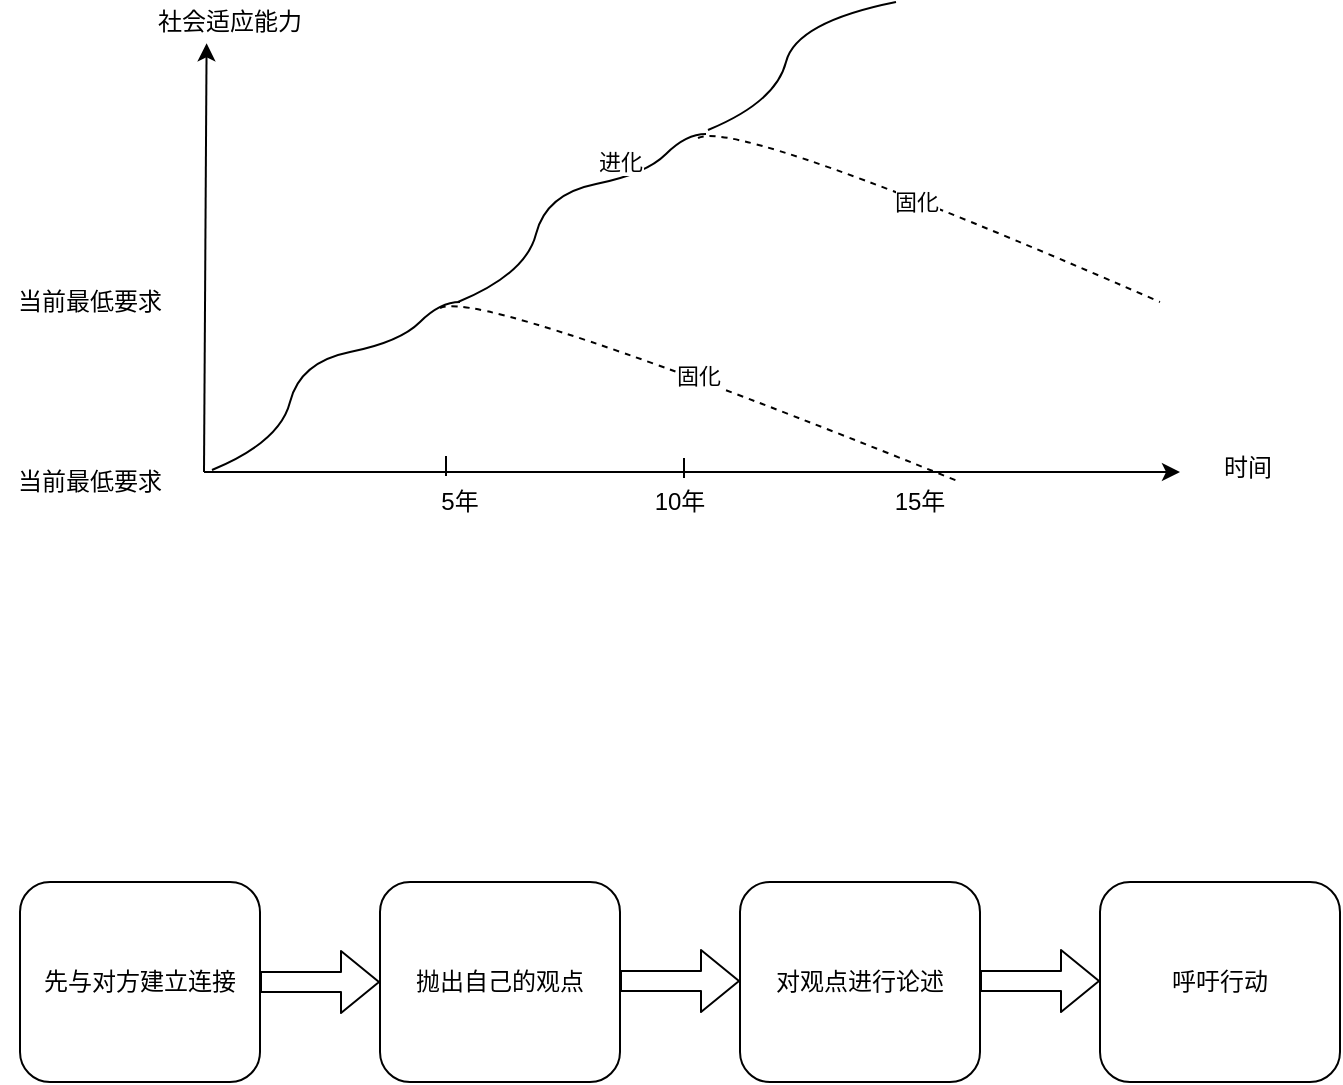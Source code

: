<mxfile version="13.7.3" type="github" pages="4">
  <diagram id="3_CombYH987mm5BwRAqo" name="作业_08">
    <mxGraphModel dx="782" dy="469" grid="1" gridSize="10" guides="1" tooltips="1" connect="1" arrows="1" fold="1" page="1" pageScale="1" pageWidth="827" pageHeight="1169" math="0" shadow="0">
      <root>
        <mxCell id="0" />
        <mxCell id="1" parent="0" />
        <mxCell id="L8n-x5k2lflT8LMItrLb-2" value="" style="curved=1;endArrow=none;html=1;endFill=0;" parent="1" edge="1">
          <mxGeometry width="50" height="50" relative="1" as="geometry">
            <mxPoint x="166" y="244" as="sourcePoint" />
            <mxPoint x="290" y="160" as="targetPoint" />
            <Array as="points">
              <mxPoint x="200" y="230" />
              <mxPoint x="210" y="190" />
              <mxPoint x="260" y="180" />
              <mxPoint x="280" y="160" />
            </Array>
          </mxGeometry>
        </mxCell>
        <mxCell id="L8n-x5k2lflT8LMItrLb-7" value="" style="endArrow=classic;html=1;endFill=1;" parent="1" edge="1">
          <mxGeometry width="50" height="50" relative="1" as="geometry">
            <mxPoint x="162" y="245" as="sourcePoint" />
            <mxPoint x="650" y="245" as="targetPoint" />
          </mxGeometry>
        </mxCell>
        <mxCell id="L8n-x5k2lflT8LMItrLb-8" value="" style="endArrow=classic;html=1;startArrow=none;startFill=0;endFill=1;entryX=0.37;entryY=1.033;entryDx=0;entryDy=0;entryPerimeter=0;" parent="1" target="L8n-x5k2lflT8LMItrLb-23" edge="1">
          <mxGeometry width="50" height="50" relative="1" as="geometry">
            <mxPoint x="162" y="245" as="sourcePoint" />
            <mxPoint x="162" y="50" as="targetPoint" />
          </mxGeometry>
        </mxCell>
        <mxCell id="L8n-x5k2lflT8LMItrLb-12" value="" style="curved=1;endArrow=none;html=1;endFill=0;" parent="1" edge="1">
          <mxGeometry width="50" height="50" relative="1" as="geometry">
            <mxPoint x="289" y="160" as="sourcePoint" />
            <mxPoint x="413" y="76" as="targetPoint" />
            <Array as="points">
              <mxPoint x="323" y="146" />
              <mxPoint x="333" y="106" />
              <mxPoint x="383" y="96" />
              <mxPoint x="403" y="76" />
            </Array>
          </mxGeometry>
        </mxCell>
        <mxCell id="L8n-x5k2lflT8LMItrLb-14" value="" style="curved=1;endArrow=none;html=1;dashed=1;endFill=0;" parent="1" edge="1">
          <mxGeometry width="50" height="50" relative="1" as="geometry">
            <mxPoint x="280" y="163" as="sourcePoint" />
            <mxPoint x="540" y="250" as="targetPoint" />
            <Array as="points">
              <mxPoint x="300" y="153" />
            </Array>
          </mxGeometry>
        </mxCell>
        <mxCell id="L8n-x5k2lflT8LMItrLb-26" value="固化" style="edgeLabel;html=1;align=center;verticalAlign=middle;resizable=0;points=[];" parent="L8n-x5k2lflT8LMItrLb-14" vertex="1" connectable="0">
          <mxGeometry x="-0.006" relative="1" as="geometry">
            <mxPoint as="offset" />
          </mxGeometry>
        </mxCell>
        <mxCell id="L8n-x5k2lflT8LMItrLb-15" value="" style="curved=1;endArrow=none;html=1;dashed=1;endFill=0;" parent="1" edge="1">
          <mxGeometry width="50" height="50" relative="1" as="geometry">
            <mxPoint x="409" y="78" as="sourcePoint" />
            <mxPoint x="640" y="160" as="targetPoint" />
            <Array as="points">
              <mxPoint x="429" y="68" />
            </Array>
          </mxGeometry>
        </mxCell>
        <mxCell id="L8n-x5k2lflT8LMItrLb-27" value="固化" style="edgeLabel;html=1;align=center;verticalAlign=middle;resizable=0;points=[];" parent="L8n-x5k2lflT8LMItrLb-15" vertex="1" connectable="0">
          <mxGeometry x="-0.044" y="-3" relative="1" as="geometry">
            <mxPoint as="offset" />
          </mxGeometry>
        </mxCell>
        <mxCell id="L8n-x5k2lflT8LMItrLb-16" value="5年" style="text;html=1;strokeColor=none;fillColor=none;align=center;verticalAlign=middle;whiteSpace=wrap;rounded=0;" parent="1" vertex="1">
          <mxGeometry x="270" y="250" width="40" height="20" as="geometry" />
        </mxCell>
        <mxCell id="L8n-x5k2lflT8LMItrLb-17" value="" style="endArrow=none;html=1;" parent="1" edge="1">
          <mxGeometry width="50" height="50" relative="1" as="geometry">
            <mxPoint x="283" y="247" as="sourcePoint" />
            <mxPoint x="283" y="237" as="targetPoint" />
          </mxGeometry>
        </mxCell>
        <mxCell id="L8n-x5k2lflT8LMItrLb-18" value="10年" style="text;html=1;strokeColor=none;fillColor=none;align=center;verticalAlign=middle;whiteSpace=wrap;rounded=0;" parent="1" vertex="1">
          <mxGeometry x="380" y="250" width="40" height="20" as="geometry" />
        </mxCell>
        <mxCell id="L8n-x5k2lflT8LMItrLb-19" value="15年" style="text;html=1;strokeColor=none;fillColor=none;align=center;verticalAlign=middle;whiteSpace=wrap;rounded=0;" parent="1" vertex="1">
          <mxGeometry x="500" y="250" width="40" height="20" as="geometry" />
        </mxCell>
        <mxCell id="L8n-x5k2lflT8LMItrLb-20" value="当前最低要求" style="text;html=1;strokeColor=none;fillColor=none;align=center;verticalAlign=middle;whiteSpace=wrap;rounded=0;" parent="1" vertex="1">
          <mxGeometry x="60" y="240" width="90" height="20" as="geometry" />
        </mxCell>
        <mxCell id="L8n-x5k2lflT8LMItrLb-23" value="社会适应能力" style="text;html=1;strokeColor=none;fillColor=none;align=center;verticalAlign=middle;whiteSpace=wrap;rounded=0;" parent="1" vertex="1">
          <mxGeometry x="130" y="10" width="90" height="20" as="geometry" />
        </mxCell>
        <mxCell id="L8n-x5k2lflT8LMItrLb-24" value="时间" style="text;html=1;strokeColor=none;fillColor=none;align=center;verticalAlign=middle;whiteSpace=wrap;rounded=0;" parent="1" vertex="1">
          <mxGeometry x="650" y="233" width="68" height="20" as="geometry" />
        </mxCell>
        <mxCell id="L8n-x5k2lflT8LMItrLb-28" value="" style="curved=1;endArrow=none;html=1;endFill=0;" parent="1" edge="1">
          <mxGeometry width="50" height="50" relative="1" as="geometry">
            <mxPoint x="414" y="74" as="sourcePoint" />
            <mxPoint x="508" y="10" as="targetPoint" />
            <Array as="points">
              <mxPoint x="448" y="60" />
              <mxPoint x="458" y="20" />
              <mxPoint x="508" y="10" />
            </Array>
          </mxGeometry>
        </mxCell>
        <mxCell id="L8n-x5k2lflT8LMItrLb-29" value="进化" style="edgeLabel;html=1;align=center;verticalAlign=middle;resizable=0;points=[];" parent="L8n-x5k2lflT8LMItrLb-28" vertex="1" connectable="0">
          <mxGeometry x="0.646" y="2" relative="1" as="geometry">
            <mxPoint x="-115.06" y="77.45" as="offset" />
          </mxGeometry>
        </mxCell>
        <mxCell id="L8n-x5k2lflT8LMItrLb-31" value="" style="endArrow=none;html=1;" parent="1" edge="1">
          <mxGeometry width="50" height="50" relative="1" as="geometry">
            <mxPoint x="402" y="248" as="sourcePoint" />
            <mxPoint x="402" y="238" as="targetPoint" />
          </mxGeometry>
        </mxCell>
        <mxCell id="L8n-x5k2lflT8LMItrLb-32" value="当前最低要求" style="text;html=1;strokeColor=none;fillColor=none;align=center;verticalAlign=middle;whiteSpace=wrap;rounded=0;" parent="1" vertex="1">
          <mxGeometry x="60" y="150" width="90" height="20" as="geometry" />
        </mxCell>
        <mxCell id="L8n-x5k2lflT8LMItrLb-33" value="先与对方建立连接" style="rounded=1;whiteSpace=wrap;html=1;" parent="1" vertex="1">
          <mxGeometry x="70" y="450" width="120" height="100" as="geometry" />
        </mxCell>
        <mxCell id="L8n-x5k2lflT8LMItrLb-34" value="抛出自己的观点" style="rounded=1;whiteSpace=wrap;html=1;" parent="1" vertex="1">
          <mxGeometry x="250" y="450" width="120" height="100" as="geometry" />
        </mxCell>
        <mxCell id="L8n-x5k2lflT8LMItrLb-35" value="对观点进行论述" style="rounded=1;whiteSpace=wrap;html=1;" parent="1" vertex="1">
          <mxGeometry x="430" y="450" width="120" height="100" as="geometry" />
        </mxCell>
        <mxCell id="L8n-x5k2lflT8LMItrLb-36" value="呼吁行动" style="rounded=1;whiteSpace=wrap;html=1;" parent="1" vertex="1">
          <mxGeometry x="610" y="450" width="120" height="100" as="geometry" />
        </mxCell>
        <mxCell id="L8n-x5k2lflT8LMItrLb-37" value="" style="shape=flexArrow;endArrow=classic;html=1;exitX=1;exitY=0.5;exitDx=0;exitDy=0;" parent="1" source="L8n-x5k2lflT8LMItrLb-33" edge="1">
          <mxGeometry width="50" height="50" relative="1" as="geometry">
            <mxPoint x="210" y="540" as="sourcePoint" />
            <mxPoint x="250" y="500" as="targetPoint" />
          </mxGeometry>
        </mxCell>
        <mxCell id="L8n-x5k2lflT8LMItrLb-38" value="" style="shape=flexArrow;endArrow=classic;html=1;exitX=1;exitY=0.5;exitDx=0;exitDy=0;" parent="1" edge="1">
          <mxGeometry width="50" height="50" relative="1" as="geometry">
            <mxPoint x="370" y="499.5" as="sourcePoint" />
            <mxPoint x="430" y="499.5" as="targetPoint" />
          </mxGeometry>
        </mxCell>
        <mxCell id="L8n-x5k2lflT8LMItrLb-39" value="" style="shape=flexArrow;endArrow=classic;html=1;exitX=1;exitY=0.5;exitDx=0;exitDy=0;" parent="1" edge="1">
          <mxGeometry width="50" height="50" relative="1" as="geometry">
            <mxPoint x="550" y="499.5" as="sourcePoint" />
            <mxPoint x="610" y="499.5" as="targetPoint" />
          </mxGeometry>
        </mxCell>
      </root>
    </mxGraphModel>
  </diagram>
  <diagram id="LWI65ePjAWJDnwwBn6v9" name="作业_09">
    <mxGraphModel dx="782" dy="469" grid="0" gridSize="10" guides="1" tooltips="1" connect="1" arrows="1" fold="1" page="0" pageScale="1" pageWidth="827" pageHeight="1169" math="0" shadow="0">
      <root>
        <mxCell id="lactWJ4LwFW5Vdhf8Cjb-0" />
        <mxCell id="lactWJ4LwFW5Vdhf8Cjb-1" parent="lactWJ4LwFW5Vdhf8Cjb-0" />
        <mxCell id="ro8z5xd525QDuNTnh2Kg-0" value="" style="verticalLabelPosition=bottom;verticalAlign=top;html=1;shape=mxgraph.basic.rect;fillColor2=none;strokeWidth=1;size=20;indent=5;fillColor=#dae8fc;strokeColor=#6c8ebf;dashed=1;" parent="lactWJ4LwFW5Vdhf8Cjb-1" vertex="1">
          <mxGeometry x="157" y="200" width="220" height="60" as="geometry" />
        </mxCell>
        <mxCell id="ro8z5xd525QDuNTnh2Kg-1" value="" style="verticalLabelPosition=bottom;verticalAlign=top;html=1;shape=mxgraph.basic.rect;fillColor2=none;strokeWidth=1;size=20;indent=5;fillColor=#dae8fc;strokeColor=#6c8ebf;dashed=1;" parent="lactWJ4LwFW5Vdhf8Cjb-1" vertex="1">
          <mxGeometry x="157" y="260" width="280" height="60" as="geometry" />
        </mxCell>
        <mxCell id="ro8z5xd525QDuNTnh2Kg-2" value="" style="verticalLabelPosition=bottom;verticalAlign=top;html=1;shape=mxgraph.basic.rect;fillColor2=none;strokeWidth=1;size=20;indent=5;fillColor=#f8cecc;strokeColor=#b85450;" parent="lactWJ4LwFW5Vdhf8Cjb-1" vertex="1">
          <mxGeometry x="167" y="265" width="40" height="50" as="geometry" />
        </mxCell>
        <mxCell id="ro8z5xd525QDuNTnh2Kg-3" value="" style="verticalLabelPosition=bottom;verticalAlign=top;html=1;shape=mxgraph.basic.rect;fillColor2=none;strokeWidth=1;size=20;indent=5;fillColor=#f8cecc;strokeColor=#b85450;" parent="lactWJ4LwFW5Vdhf8Cjb-1" vertex="1">
          <mxGeometry x="217" y="265" width="40" height="50" as="geometry" />
        </mxCell>
        <mxCell id="ro8z5xd525QDuNTnh2Kg-4" value="" style="verticalLabelPosition=bottom;verticalAlign=top;html=1;shape=mxgraph.basic.rect;fillColor2=none;strokeWidth=1;size=20;indent=5;fillColor=#f8cecc;strokeColor=#b85450;" parent="lactWJ4LwFW5Vdhf8Cjb-1" vertex="1">
          <mxGeometry x="267" y="265" width="40" height="50" as="geometry" />
        </mxCell>
        <mxCell id="ro8z5xd525QDuNTnh2Kg-5" value="" style="verticalLabelPosition=bottom;verticalAlign=top;html=1;shape=mxgraph.basic.rect;fillColor2=none;strokeWidth=1;size=20;indent=5;fillColor=#f8cecc;strokeColor=#b85450;" parent="lactWJ4LwFW5Vdhf8Cjb-1" vertex="1">
          <mxGeometry x="317" y="265" width="40" height="50" as="geometry" />
        </mxCell>
        <mxCell id="ro8z5xd525QDuNTnh2Kg-6" value="" style="verticalLabelPosition=bottom;verticalAlign=top;html=1;shape=mxgraph.basic.rect;fillColor2=none;strokeWidth=1;size=20;indent=5;fillColor=#f8cecc;strokeColor=#b85450;" parent="lactWJ4LwFW5Vdhf8Cjb-1" vertex="1">
          <mxGeometry x="367" y="265" width="40" height="50" as="geometry" />
        </mxCell>
        <mxCell id="ro8z5xd525QDuNTnh2Kg-7" value="" style="verticalLabelPosition=bottom;verticalAlign=top;html=1;shape=mxgraph.basic.rect;fillColor2=none;strokeWidth=1;size=20;indent=5;fillColor=#f8cecc;strokeColor=#b85450;" parent="lactWJ4LwFW5Vdhf8Cjb-1" vertex="1">
          <mxGeometry x="167" y="205" width="40" height="50" as="geometry" />
        </mxCell>
        <mxCell id="ro8z5xd525QDuNTnh2Kg-8" value="" style="verticalLabelPosition=bottom;verticalAlign=top;html=1;shape=mxgraph.basic.rect;fillColor2=none;strokeWidth=1;size=20;indent=5;fillColor=#f8cecc;strokeColor=#b85450;" parent="lactWJ4LwFW5Vdhf8Cjb-1" vertex="1">
          <mxGeometry x="217" y="205" width="40" height="50" as="geometry" />
        </mxCell>
        <mxCell id="ro8z5xd525QDuNTnh2Kg-9" value="" style="verticalLabelPosition=bottom;verticalAlign=top;html=1;shape=mxgraph.basic.rect;fillColor2=none;strokeWidth=1;size=20;indent=5;fillColor=#f8cecc;strokeColor=#b85450;" parent="lactWJ4LwFW5Vdhf8Cjb-1" vertex="1">
          <mxGeometry x="267" y="205" width="40" height="50" as="geometry" />
        </mxCell>
        <mxCell id="ro8z5xd525QDuNTnh2Kg-10" value="" style="verticalLabelPosition=bottom;verticalAlign=top;html=1;shape=mxgraph.basic.rect;fillColor2=none;strokeWidth=1;size=20;indent=5;fillColor=#f8cecc;strokeColor=#b85450;" parent="lactWJ4LwFW5Vdhf8Cjb-1" vertex="1">
          <mxGeometry x="317" y="205" width="40" height="50" as="geometry" />
        </mxCell>
        <mxCell id="ro8z5xd525QDuNTnh2Kg-15" value="学识" style="rounded=0;whiteSpace=wrap;html=1;fillColor=#f8cecc;strokeColor=#b85450;" parent="lactWJ4LwFW5Vdhf8Cjb-1" vertex="1">
          <mxGeometry x="467" y="116" width="53" height="25" as="geometry" />
        </mxCell>
        <mxCell id="ro8z5xd525QDuNTnh2Kg-17" value="见识" style="rounded=0;whiteSpace=wrap;html=1;fillColor=#dae8fc;strokeColor=#6c8ebf;dashed=1;" parent="lactWJ4LwFW5Vdhf8Cjb-1" vertex="1">
          <mxGeometry x="467" y="76" width="53" height="30" as="geometry" />
        </mxCell>
        <mxCell id="ro8z5xd525QDuNTnh2Kg-18" value="" style="verticalLabelPosition=bottom;verticalAlign=top;html=1;shape=mxgraph.basic.rect;fillColor2=none;strokeWidth=1;size=20;indent=5;fillColor=#dae8fc;strokeColor=#6c8ebf;dashed=1;" parent="lactWJ4LwFW5Vdhf8Cjb-1" vertex="1">
          <mxGeometry x="157" y="139" width="163" height="60" as="geometry" />
        </mxCell>
        <mxCell id="ro8z5xd525QDuNTnh2Kg-19" value="" style="verticalLabelPosition=bottom;verticalAlign=top;html=1;shape=mxgraph.basic.rect;fillColor2=none;strokeWidth=1;size=20;indent=5;fillColor=#f8cecc;strokeColor=#b85450;" parent="lactWJ4LwFW5Vdhf8Cjb-1" vertex="1">
          <mxGeometry x="180" y="144" width="40" height="50" as="geometry" />
        </mxCell>
        <mxCell id="ro8z5xd525QDuNTnh2Kg-20" value="" style="verticalLabelPosition=bottom;verticalAlign=top;html=1;shape=mxgraph.basic.rect;fillColor2=none;strokeWidth=1;size=20;indent=5;fillColor=#f8cecc;strokeColor=#b85450;" parent="lactWJ4LwFW5Vdhf8Cjb-1" vertex="1">
          <mxGeometry x="240" y="144" width="40" height="50" as="geometry" />
        </mxCell>
        <mxCell id="ro8z5xd525QDuNTnh2Kg-21" value="自我界限" style="text;html=1;strokeColor=none;fillColor=none;align=center;verticalAlign=middle;whiteSpace=wrap;rounded=0;dashed=1;" parent="lactWJ4LwFW5Vdhf8Cjb-1" vertex="1">
          <mxGeometry x="121" y="56" width="67" height="20" as="geometry" />
        </mxCell>
        <mxCell id="ro8z5xd525QDuNTnh2Kg-22" value="自我满足" style="text;html=1;strokeColor=none;fillColor=none;align=center;verticalAlign=middle;whiteSpace=wrap;rounded=0;dashed=1;" parent="lactWJ4LwFW5Vdhf8Cjb-1" vertex="1">
          <mxGeometry x="465" y="312" width="67" height="20" as="geometry" />
        </mxCell>
        <mxCell id="ro8z5xd525QDuNTnh2Kg-23" value="" style="endArrow=classic;html=1;" parent="lactWJ4LwFW5Vdhf8Cjb-1" edge="1">
          <mxGeometry width="50" height="50" relative="1" as="geometry">
            <mxPoint x="151" y="323" as="sourcePoint" />
            <mxPoint x="151" y="87" as="targetPoint" />
          </mxGeometry>
        </mxCell>
        <mxCell id="ro8z5xd525QDuNTnh2Kg-24" value="" style="endArrow=classic;html=1;entryX=0;entryY=0;entryDx=0;entryDy=0;" parent="lactWJ4LwFW5Vdhf8Cjb-1" edge="1">
          <mxGeometry width="50" height="50" relative="1" as="geometry">
            <mxPoint x="150" y="323" as="sourcePoint" />
            <mxPoint x="463" y="323" as="targetPoint" />
          </mxGeometry>
        </mxCell>
        <mxCell id="ro8z5xd525QDuNTnh2Kg-25" value="... ..." style="text;html=1;strokeColor=none;fillColor=none;align=center;verticalAlign=middle;whiteSpace=wrap;rounded=0;dashed=1;fontStyle=1" parent="lactWJ4LwFW5Vdhf8Cjb-1" vertex="1">
          <mxGeometry x="211" y="99" width="40" height="20" as="geometry" />
        </mxCell>
        <mxCell id="ro8z5xd525QDuNTnh2Kg-28" value="" style="endArrow=classic;startArrow=classic;html=1;" parent="lactWJ4LwFW5Vdhf8Cjb-1" edge="1">
          <mxGeometry width="50" height="50" relative="1" as="geometry">
            <mxPoint x="189" y="556" as="sourcePoint" />
            <mxPoint x="499" y="556" as="targetPoint" />
          </mxGeometry>
        </mxCell>
        <mxCell id="ro8z5xd525QDuNTnh2Kg-29" value="" style="endArrow=classic;startArrow=classic;html=1;" parent="lactWJ4LwFW5Vdhf8Cjb-1" edge="1">
          <mxGeometry width="50" height="50" relative="1" as="geometry">
            <mxPoint x="333" y="663" as="sourcePoint" />
            <mxPoint x="333" y="444" as="targetPoint" />
          </mxGeometry>
        </mxCell>
        <mxCell id="ro8z5xd525QDuNTnh2Kg-30" value="意识" style="text;html=1;strokeColor=none;fillColor=none;align=center;verticalAlign=middle;whiteSpace=wrap;rounded=0;dashed=1;" parent="lactWJ4LwFW5Vdhf8Cjb-1" vertex="1">
          <mxGeometry x="303" y="400" width="78" height="20" as="geometry" />
        </mxCell>
        <mxCell id="ro8z5xd525QDuNTnh2Kg-31" value="群体状态" style="text;html=1;strokeColor=none;fillColor=none;align=center;verticalAlign=middle;whiteSpace=wrap;rounded=0;dashed=1;" parent="lactWJ4LwFW5Vdhf8Cjb-1" vertex="1">
          <mxGeometry x="108" y="545" width="78" height="20" as="geometry" />
        </mxCell>
        <mxCell id="ro8z5xd525QDuNTnh2Kg-32" value="个体状态" style="text;html=1;strokeColor=none;fillColor=none;align=center;verticalAlign=middle;whiteSpace=wrap;rounded=0;dashed=1;" parent="lactWJ4LwFW5Vdhf8Cjb-1" vertex="1">
          <mxGeometry x="522" y="543" width="78" height="20" as="geometry" />
        </mxCell>
        <mxCell id="ro8z5xd525QDuNTnh2Kg-33" value="无意识" style="text;html=1;strokeColor=none;fillColor=none;align=center;verticalAlign=middle;whiteSpace=wrap;rounded=0;dashed=1;" parent="lactWJ4LwFW5Vdhf8Cjb-1" vertex="1">
          <mxGeometry x="307" y="677" width="78" height="20" as="geometry" />
        </mxCell>
        <mxCell id="6z5bteuq_ox9SDRu3BSh-2" value="" style="curved=1;endArrow=none;html=1;endFill=0;" parent="lactWJ4LwFW5Vdhf8Cjb-1" edge="1">
          <mxGeometry width="50" height="50" relative="1" as="geometry">
            <mxPoint x="277" y="655" as="sourcePoint" />
            <mxPoint x="473" y="513" as="targetPoint" />
            <Array as="points">
              <mxPoint x="283" y="629" />
              <mxPoint x="304" y="594" />
              <mxPoint x="327" y="560" />
              <mxPoint x="354" y="539" />
              <mxPoint x="411" y="518" />
              <mxPoint x="463" y="513" />
            </Array>
          </mxGeometry>
        </mxCell>
        <mxCell id="6z5bteuq_ox9SDRu3BSh-4" value="本能" style="rounded=0;whiteSpace=wrap;html=1;strokeColor=none;fillColor=none;" parent="lactWJ4LwFW5Vdhf8Cjb-1" vertex="1">
          <mxGeometry x="236" y="589" width="71" height="26" as="geometry" />
        </mxCell>
        <mxCell id="6z5bteuq_ox9SDRu3BSh-5" value="欲望" style="rounded=0;whiteSpace=wrap;html=1;strokeColor=none;fillColor=none;" parent="lactWJ4LwFW5Vdhf8Cjb-1" vertex="1">
          <mxGeometry x="225" y="615" width="70" height="28" as="geometry" />
        </mxCell>
        <mxCell id="6z5bteuq_ox9SDRu3BSh-6" value="情绪" style="rounded=0;whiteSpace=wrap;html=1;strokeColor=none;fillColor=none;" parent="lactWJ4LwFW5Vdhf8Cjb-1" vertex="1">
          <mxGeometry x="265" y="565" width="58.5" height="26" as="geometry" />
        </mxCell>
        <mxCell id="6z5bteuq_ox9SDRu3BSh-7" value="智力" style="rounded=0;whiteSpace=wrap;html=1;fillColor=none;strokeColor=none;" parent="lactWJ4LwFW5Vdhf8Cjb-1" vertex="1">
          <mxGeometry x="385" y="484" width="64" height="26" as="geometry" />
        </mxCell>
        <mxCell id="6z5bteuq_ox9SDRu3BSh-8" value="个性" style="rounded=0;whiteSpace=wrap;html=1;fillColor=none;strokeColor=none;" parent="lactWJ4LwFW5Vdhf8Cjb-1" vertex="1">
          <mxGeometry x="334" y="497" width="59" height="30" as="geometry" />
        </mxCell>
        <mxCell id="6z5bteuq_ox9SDRu3BSh-9" style="edgeStyle=orthogonalEdgeStyle;rounded=0;orthogonalLoop=1;jettySize=auto;html=1;exitX=0.5;exitY=1;exitDx=0;exitDy=0;endArrow=none;endFill=0;" parent="lactWJ4LwFW5Vdhf8Cjb-1" source="6z5bteuq_ox9SDRu3BSh-4" target="6z5bteuq_ox9SDRu3BSh-4" edge="1">
          <mxGeometry relative="1" as="geometry" />
        </mxCell>
        <mxCell id="6z5bteuq_ox9SDRu3BSh-10" value="理性" style="rounded=0;whiteSpace=wrap;html=1;fillColor=none;strokeColor=none;" parent="lactWJ4LwFW5Vdhf8Cjb-1" vertex="1">
          <mxGeometry x="429" y="474" width="70" height="23" as="geometry" />
        </mxCell>
        <mxCell id="6z5bteuq_ox9SDRu3BSh-11" value="" style="shape=flexArrow;endArrow=classic;html=1;" parent="lactWJ4LwFW5Vdhf8Cjb-1" edge="1">
          <mxGeometry width="50" height="50" relative="1" as="geometry">
            <mxPoint x="449" y="265" as="sourcePoint" />
            <mxPoint x="449" y="180" as="targetPoint" />
            <Array as="points">
              <mxPoint x="449" y="212" />
            </Array>
          </mxGeometry>
        </mxCell>
        <mxCell id="6z5bteuq_ox9SDRu3BSh-12" value="自我成长" style="text;html=1;strokeColor=none;fillColor=none;align=center;verticalAlign=middle;whiteSpace=wrap;rounded=0;" parent="lactWJ4LwFW5Vdhf8Cjb-1" vertex="1">
          <mxGeometry x="469" y="224" width="18" height="20" as="geometry" />
        </mxCell>
      </root>
    </mxGraphModel>
  </diagram>
  <diagram id="719s0IRPr20nFEsgVMTx" name="第 3 页">
    <mxGraphModel dx="782" dy="469" grid="0" gridSize="10" guides="1" tooltips="1" connect="1" arrows="1" fold="1" page="1" pageScale="1" pageWidth="827" pageHeight="1169" background="#000033" math="0" shadow="1">
      <root>
        <mxCell id="ZVmYE6kEoZEnT34txlmG-0" />
        <mxCell id="ZVmYE6kEoZEnT34txlmG-1" parent="ZVmYE6kEoZEnT34txlmG-0" />
        <mxCell id="cjqm-8iSF3FLSUFCE9mE-4" value="主题(结论)" style="rounded=0;whiteSpace=wrap;html=1;fillColor=#ffe6cc;strokeColor=#d79b00;shadow=1;glass=1;" parent="ZVmYE6kEoZEnT34txlmG-1" vertex="1">
          <mxGeometry x="319" y="150" width="120" height="60" as="geometry" />
        </mxCell>
        <mxCell id="cjqm-8iSF3FLSUFCE9mE-5" value="观点1（理由）" style="rounded=0;whiteSpace=wrap;html=1;fillColor=#dae8fc;strokeColor=#6c8ebf;shadow=1;sketch=0;glass=1;" parent="ZVmYE6kEoZEnT34txlmG-1" vertex="1">
          <mxGeometry x="270" y="210" width="117" height="60" as="geometry" />
        </mxCell>
        <mxCell id="cjqm-8iSF3FLSUFCE9mE-6" value="事实" style="rounded=0;whiteSpace=wrap;html=1;fillColor=#dae8fc;strokeColor=#6c8ebf;glass=1;" parent="ZVmYE6kEoZEnT34txlmG-1" vertex="1">
          <mxGeometry x="176" y="270" width="105" height="60" as="geometry" />
        </mxCell>
        <mxCell id="cjqm-8iSF3FLSUFCE9mE-7" value="观点2（理由）" style="rounded=0;whiteSpace=wrap;html=1;fillColor=#d5e8d4;strokeColor=#82b366;shadow=1;sketch=0;glass=1;" parent="ZVmYE6kEoZEnT34txlmG-1" vertex="1">
          <mxGeometry x="387" y="210" width="117" height="60" as="geometry" />
        </mxCell>
        <mxCell id="cjqm-8iSF3FLSUFCE9mE-8" value="事实" style="rounded=0;whiteSpace=wrap;html=1;fillColor=#dae8fc;strokeColor=#6c8ebf;glass=1;" parent="ZVmYE6kEoZEnT34txlmG-1" vertex="1">
          <mxGeometry x="282" y="270" width="105" height="60" as="geometry" />
        </mxCell>
        <mxCell id="cjqm-8iSF3FLSUFCE9mE-9" value="事实" style="rounded=0;whiteSpace=wrap;html=1;fillColor=#d5e8d4;strokeColor=#82b366;glass=1;" parent="ZVmYE6kEoZEnT34txlmG-1" vertex="1">
          <mxGeometry x="387" y="270" width="105" height="60" as="geometry" />
        </mxCell>
        <mxCell id="cjqm-8iSF3FLSUFCE9mE-10" value="事实" style="rounded=0;whiteSpace=wrap;html=1;fillColor=#d5e8d4;strokeColor=#82b366;glass=1;" parent="ZVmYE6kEoZEnT34txlmG-1" vertex="1">
          <mxGeometry x="492" y="270" width="105" height="60" as="geometry" />
        </mxCell>
        <mxCell id="cjqm-8iSF3FLSUFCE9mE-11" value="收集信息" style="rounded=0;whiteSpace=wrap;html=1;fillColor=#ffe6cc;strokeColor=#d79b00;shadow=1;glass=1;" parent="ZVmYE6kEoZEnT34txlmG-1" vertex="1">
          <mxGeometry x="251" y="387" width="120" height="60" as="geometry" />
        </mxCell>
        <mxCell id="cjqm-8iSF3FLSUFCE9mE-12" value="分类" style="rounded=0;whiteSpace=wrap;html=1;fillColor=#ffe6cc;strokeColor=#d79b00;shadow=1;glass=1;" parent="ZVmYE6kEoZEnT34txlmG-1" vertex="1">
          <mxGeometry x="251" y="490" width="120" height="60" as="geometry" />
        </mxCell>
        <mxCell id="cjqm-8iSF3FLSUFCE9mE-13" value="概括总结" style="rounded=0;whiteSpace=wrap;html=1;fillColor=#ffe6cc;strokeColor=#d79b00;shadow=1;glass=1;" parent="ZVmYE6kEoZEnT34txlmG-1" vertex="1">
          <mxGeometry x="256" y="590" width="120" height="57" as="geometry" />
        </mxCell>
        <mxCell id="cjqm-8iSF3FLSUFCE9mE-14" value="" style="shape=flexArrow;endArrow=classic;html=1;fillColor=#ffffff;" parent="ZVmYE6kEoZEnT34txlmG-1" target="cjqm-8iSF3FLSUFCE9mE-12" edge="1">
          <mxGeometry width="50" height="50" relative="1" as="geometry">
            <mxPoint x="311" y="457" as="sourcePoint" />
            <mxPoint x="326" y="418" as="targetPoint" />
          </mxGeometry>
        </mxCell>
        <mxCell id="cjqm-8iSF3FLSUFCE9mE-16" value="" style="shape=flexArrow;endArrow=classic;html=1;fillColor=#ffffff;" parent="ZVmYE6kEoZEnT34txlmG-1" edge="1">
          <mxGeometry width="50" height="50" relative="1" as="geometry">
            <mxPoint x="315" y="556" as="sourcePoint" />
            <mxPoint x="315" y="589" as="targetPoint" />
          </mxGeometry>
        </mxCell>
      </root>
    </mxGraphModel>
  </diagram>
  <diagram id="LKp6tPVJ1xpOaarCyfT9" name="第 4 页">
    <mxGraphModel dx="782" dy="469" grid="0" gridSize="10" guides="1" tooltips="1" connect="1" arrows="1" fold="1" page="1" pageScale="1" pageWidth="827" pageHeight="1169" math="0" shadow="0">
      <root>
        <mxCell id="wZNa9XsKK1IR-6YzFt3x-0" />
        <mxCell id="wZNa9XsKK1IR-6YzFt3x-1" parent="wZNa9XsKK1IR-6YzFt3x-0" />
        <mxCell id="wZNa9XsKK1IR-6YzFt3x-25" value="自我界限" style="rounded=0;whiteSpace=wrap;html=1;dashed=1;dashPattern=1 1;fillColor=#d5e8d4;strokeColor=#82b366;" vertex="1" parent="wZNa9XsKK1IR-6YzFt3x-1">
          <mxGeometry x="157" y="160" width="193" height="160" as="geometry" />
        </mxCell>
        <mxCell id="wZNa9XsKK1IR-6YzFt3x-18" value="见识" style="text;html=1;strokeColor=none;fillColor=none;align=center;verticalAlign=middle;whiteSpace=wrap;rounded=0;dashed=1;" vertex="1" parent="wZNa9XsKK1IR-6YzFt3x-1">
          <mxGeometry x="103" y="93" width="67" height="20" as="geometry" />
        </mxCell>
        <mxCell id="wZNa9XsKK1IR-6YzFt3x-19" value="学识" style="text;html=1;strokeColor=none;fillColor=none;align=center;verticalAlign=middle;whiteSpace=wrap;rounded=0;dashed=1;" vertex="1" parent="wZNa9XsKK1IR-6YzFt3x-1">
          <mxGeometry x="397" y="323" width="67" height="20" as="geometry" />
        </mxCell>
        <mxCell id="wZNa9XsKK1IR-6YzFt3x-20" value="" style="endArrow=classic;html=1;" edge="1" parent="wZNa9XsKK1IR-6YzFt3x-1">
          <mxGeometry width="50" height="50" relative="1" as="geometry">
            <mxPoint x="155" y="322" as="sourcePoint" />
            <mxPoint x="155" y="99" as="targetPoint" />
          </mxGeometry>
        </mxCell>
        <mxCell id="wZNa9XsKK1IR-6YzFt3x-21" value="" style="endArrow=classic;html=1;" edge="1" parent="wZNa9XsKK1IR-6YzFt3x-1">
          <mxGeometry width="50" height="50" relative="1" as="geometry">
            <mxPoint x="152" y="321" as="sourcePoint" />
            <mxPoint x="428" y="321" as="targetPoint" />
          </mxGeometry>
        </mxCell>
        <mxCell id="wZNa9XsKK1IR-6YzFt3x-24" value="自我成长" style="text;html=1;strokeColor=none;fillColor=none;align=center;verticalAlign=middle;whiteSpace=wrap;rounded=0;" vertex="1" parent="wZNa9XsKK1IR-6YzFt3x-1">
          <mxGeometry x="408" y="230" width="21" height="20" as="geometry" />
        </mxCell>
        <mxCell id="wZNa9XsKK1IR-6YzFt3x-35" value="" style="shape=flexArrow;endArrow=classic;html=1;" edge="1" parent="wZNa9XsKK1IR-6YzFt3x-1">
          <mxGeometry width="50" height="50" relative="1" as="geometry">
            <mxPoint x="388" y="264" as="sourcePoint" />
            <mxPoint x="388" y="210" as="targetPoint" />
          </mxGeometry>
        </mxCell>
        <mxCell id="wZNa9XsKK1IR-6YzFt3x-36" value="自我成长认知模型" style="text;html=1;strokeColor=none;fillColor=none;align=center;verticalAlign=middle;whiteSpace=wrap;rounded=0;dashed=1;dashPattern=1 1;fontStyle=1" vertex="1" parent="wZNa9XsKK1IR-6YzFt3x-1">
          <mxGeometry x="213" y="63" width="103" height="20" as="geometry" />
        </mxCell>
      </root>
    </mxGraphModel>
  </diagram>
</mxfile>
